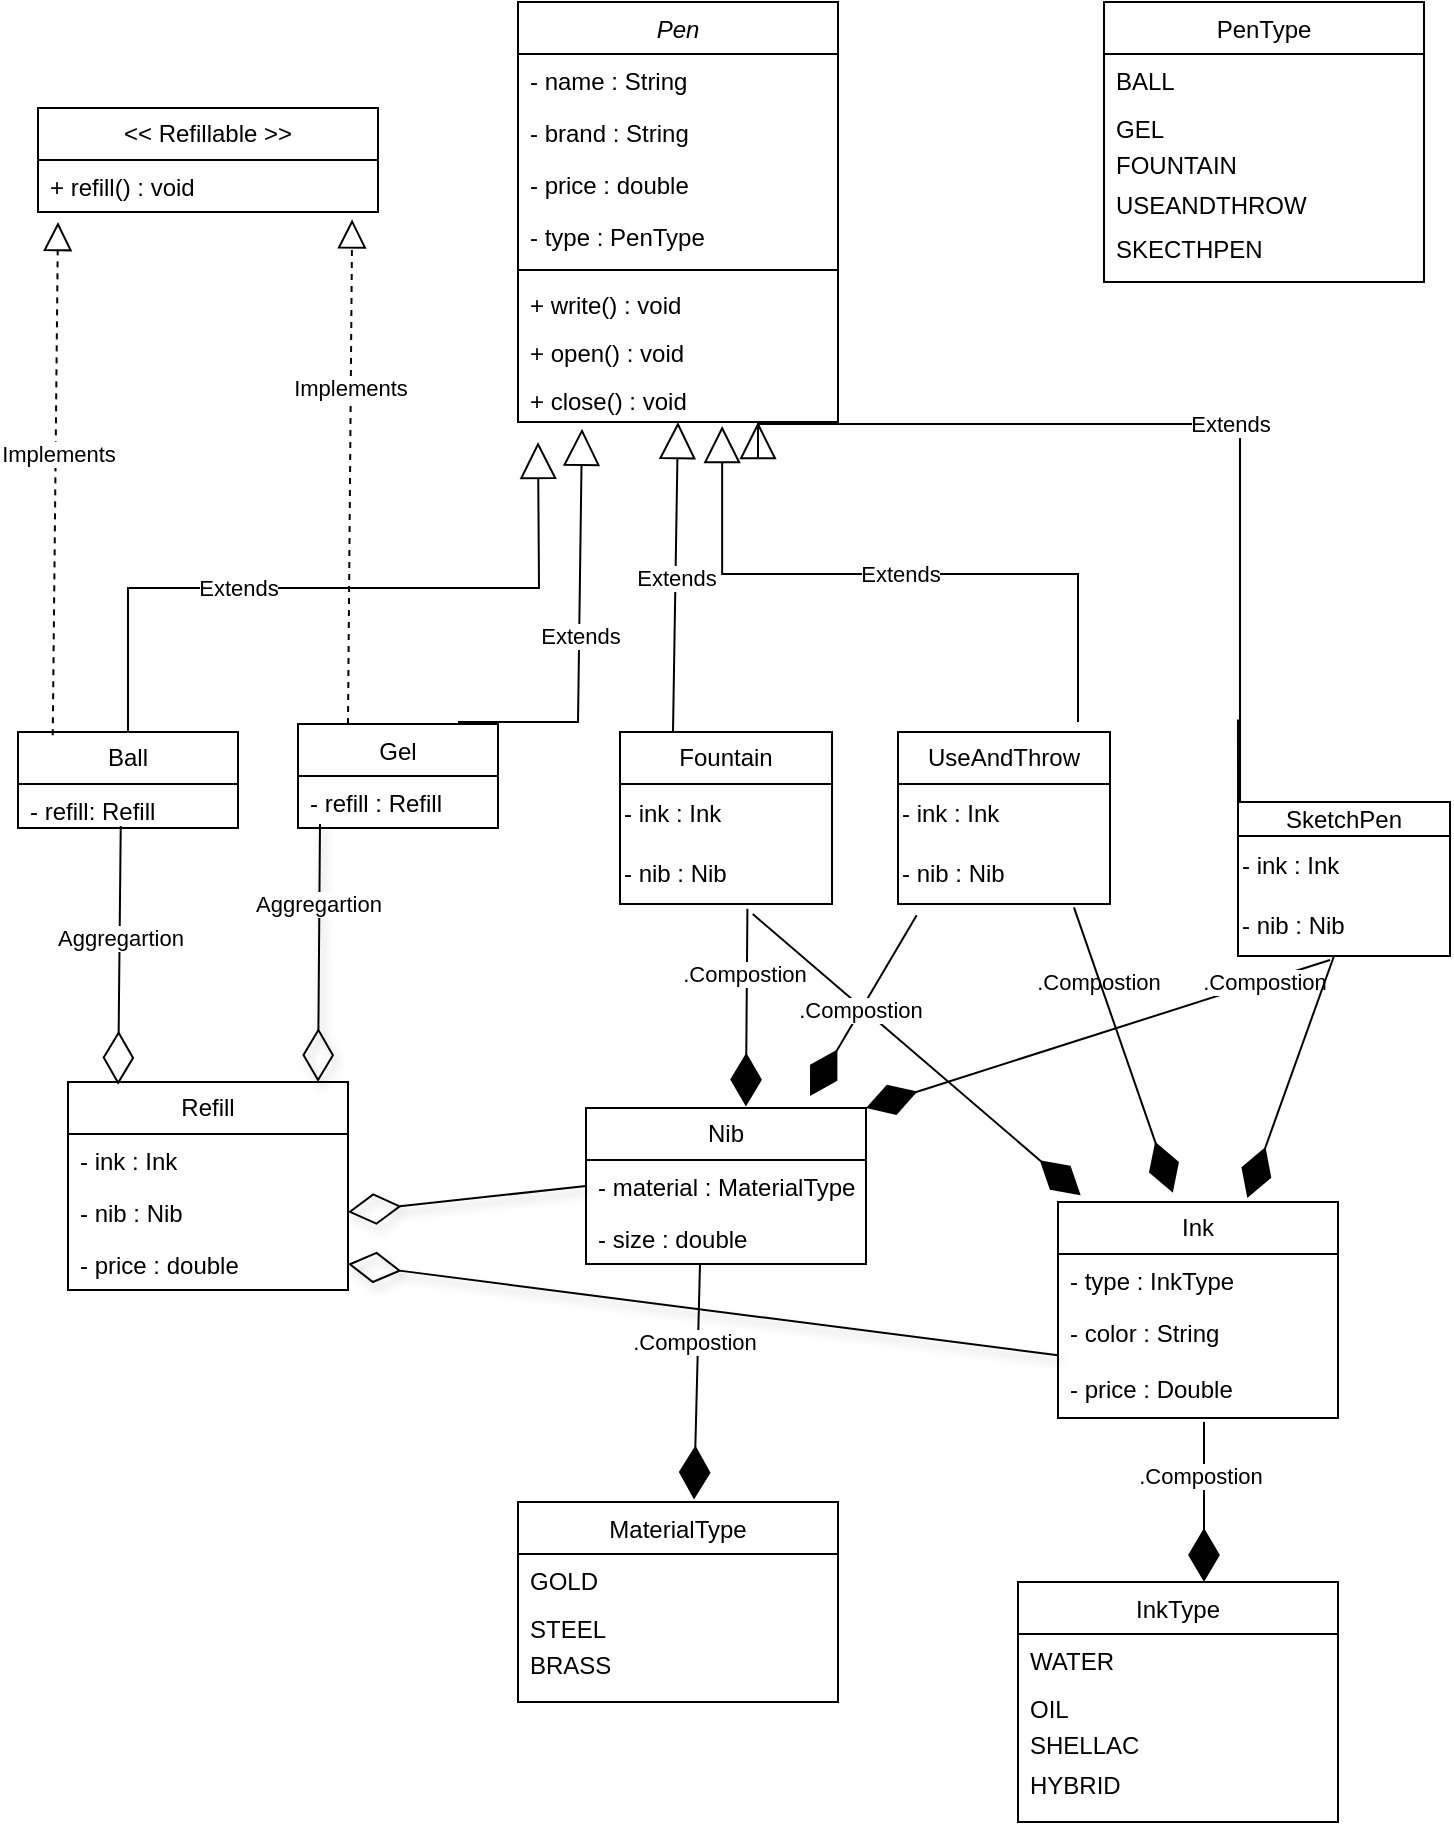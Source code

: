 <mxfile version="23.1.5" type="device">
  <diagram id="C5RBs43oDa-KdzZeNtuy" name="Page-1">
    <mxGraphModel dx="794" dy="507" grid="1" gridSize="10" guides="1" tooltips="1" connect="1" arrows="1" fold="1" page="1" pageScale="1" pageWidth="827" pageHeight="1169" math="0" shadow="0">
      <root>
        <mxCell id="WIyWlLk6GJQsqaUBKTNV-0" />
        <mxCell id="WIyWlLk6GJQsqaUBKTNV-1" parent="WIyWlLk6GJQsqaUBKTNV-0" />
        <mxCell id="zkfFHV4jXpPFQw0GAbJ--0" value="Pen" style="swimlane;fontStyle=2;align=center;verticalAlign=top;childLayout=stackLayout;horizontal=1;startSize=26;horizontalStack=0;resizeParent=1;resizeLast=0;collapsible=1;marginBottom=0;rounded=0;shadow=0;strokeWidth=1;" parent="WIyWlLk6GJQsqaUBKTNV-1" vertex="1">
          <mxGeometry x="310" y="220" width="160" height="210" as="geometry">
            <mxRectangle x="230" y="140" width="160" height="26" as="alternateBounds" />
          </mxGeometry>
        </mxCell>
        <mxCell id="zkfFHV4jXpPFQw0GAbJ--1" value="- name : String&#xa;" style="text;align=left;verticalAlign=top;spacingLeft=4;spacingRight=4;overflow=hidden;rotatable=0;points=[[0,0.5],[1,0.5]];portConstraint=eastwest;" parent="zkfFHV4jXpPFQw0GAbJ--0" vertex="1">
          <mxGeometry y="26" width="160" height="26" as="geometry" />
        </mxCell>
        <mxCell id="_SVricMxGlQRWMx8SEB1-1" value="- brand : String" style="text;align=left;verticalAlign=top;spacingLeft=4;spacingRight=4;overflow=hidden;rotatable=0;points=[[0,0.5],[1,0.5]];portConstraint=eastwest;" vertex="1" parent="zkfFHV4jXpPFQw0GAbJ--0">
          <mxGeometry y="52" width="160" height="26" as="geometry" />
        </mxCell>
        <mxCell id="_SVricMxGlQRWMx8SEB1-3" value="- price : double" style="text;align=left;verticalAlign=top;spacingLeft=4;spacingRight=4;overflow=hidden;rotatable=0;points=[[0,0.5],[1,0.5]];portConstraint=eastwest;" vertex="1" parent="zkfFHV4jXpPFQw0GAbJ--0">
          <mxGeometry y="78" width="160" height="26" as="geometry" />
        </mxCell>
        <mxCell id="_SVricMxGlQRWMx8SEB1-4" value="- type : PenType" style="text;align=left;verticalAlign=top;spacingLeft=4;spacingRight=4;overflow=hidden;rotatable=0;points=[[0,0.5],[1,0.5]];portConstraint=eastwest;" vertex="1" parent="zkfFHV4jXpPFQw0GAbJ--0">
          <mxGeometry y="104" width="160" height="26" as="geometry" />
        </mxCell>
        <mxCell id="zkfFHV4jXpPFQw0GAbJ--4" value="" style="line;html=1;strokeWidth=1;align=left;verticalAlign=middle;spacingTop=-1;spacingLeft=3;spacingRight=3;rotatable=0;labelPosition=right;points=[];portConstraint=eastwest;" parent="zkfFHV4jXpPFQw0GAbJ--0" vertex="1">
          <mxGeometry y="130" width="160" height="8" as="geometry" />
        </mxCell>
        <mxCell id="zkfFHV4jXpPFQw0GAbJ--5" value="+ write() : void" style="text;align=left;verticalAlign=top;spacingLeft=4;spacingRight=4;overflow=hidden;rotatable=0;points=[[0,0.5],[1,0.5]];portConstraint=eastwest;" parent="zkfFHV4jXpPFQw0GAbJ--0" vertex="1">
          <mxGeometry y="138" width="160" height="24" as="geometry" />
        </mxCell>
        <mxCell id="_SVricMxGlQRWMx8SEB1-5" value="+ open() : void" style="text;align=left;verticalAlign=top;spacingLeft=4;spacingRight=4;overflow=hidden;rotatable=0;points=[[0,0.5],[1,0.5]];portConstraint=eastwest;" vertex="1" parent="zkfFHV4jXpPFQw0GAbJ--0">
          <mxGeometry y="162" width="160" height="24" as="geometry" />
        </mxCell>
        <mxCell id="_SVricMxGlQRWMx8SEB1-6" value="+ close() : void" style="text;align=left;verticalAlign=top;spacingLeft=4;spacingRight=4;overflow=hidden;rotatable=0;points=[[0,0.5],[1,0.5]];portConstraint=eastwest;" vertex="1" parent="zkfFHV4jXpPFQw0GAbJ--0">
          <mxGeometry y="186" width="160" height="24" as="geometry" />
        </mxCell>
        <mxCell id="_SVricMxGlQRWMx8SEB1-53" value="" style="endArrow=diamondThin;endFill=0;endSize=24;html=1;rounded=0;exitX=0.467;exitY=0.955;exitDx=0;exitDy=0;exitPerimeter=0;entryX=0.179;entryY=0.013;entryDx=0;entryDy=0;entryPerimeter=0;shadow=1;" edge="1" parent="WIyWlLk6GJQsqaUBKTNV-1">
          <mxGeometry width="160" relative="1" as="geometry">
            <mxPoint x="211" y="631" as="sourcePoint" />
            <mxPoint x="210" y="760" as="targetPoint" />
          </mxGeometry>
        </mxCell>
        <mxCell id="zkfFHV4jXpPFQw0GAbJ--13" value="Gel" style="swimlane;fontStyle=0;align=center;verticalAlign=top;childLayout=stackLayout;horizontal=1;startSize=26;horizontalStack=0;resizeParent=1;resizeLast=0;collapsible=1;marginBottom=0;rounded=0;shadow=0;strokeWidth=1;" parent="WIyWlLk6GJQsqaUBKTNV-1" vertex="1">
          <mxGeometry x="200" y="581" width="100" height="52" as="geometry">
            <mxRectangle x="340" y="380" width="170" height="26" as="alternateBounds" />
          </mxGeometry>
        </mxCell>
        <mxCell id="zkfFHV4jXpPFQw0GAbJ--14" value="- refill : Refill" style="text;align=left;verticalAlign=top;spacingLeft=4;spacingRight=4;overflow=hidden;rotatable=0;points=[[0,0.5],[1,0.5]];portConstraint=eastwest;" parent="zkfFHV4jXpPFQw0GAbJ--13" vertex="1">
          <mxGeometry y="26" width="100" height="26" as="geometry" />
        </mxCell>
        <mxCell id="zkfFHV4jXpPFQw0GAbJ--17" value="PenType" style="swimlane;fontStyle=0;align=center;verticalAlign=top;childLayout=stackLayout;horizontal=1;startSize=26;horizontalStack=0;resizeParent=1;resizeLast=0;collapsible=1;marginBottom=0;rounded=0;shadow=0;strokeWidth=1;" parent="WIyWlLk6GJQsqaUBKTNV-1" vertex="1">
          <mxGeometry x="603" y="220" width="160" height="140" as="geometry">
            <mxRectangle x="508" y="120" width="160" height="26" as="alternateBounds" />
          </mxGeometry>
        </mxCell>
        <mxCell id="zkfFHV4jXpPFQw0GAbJ--18" value="BALL" style="text;align=left;verticalAlign=top;spacingLeft=4;spacingRight=4;overflow=hidden;rotatable=0;points=[[0,0.5],[1,0.5]];portConstraint=eastwest;" parent="zkfFHV4jXpPFQw0GAbJ--17" vertex="1">
          <mxGeometry y="26" width="160" height="24" as="geometry" />
        </mxCell>
        <mxCell id="zkfFHV4jXpPFQw0GAbJ--19" value="GEL" style="text;align=left;verticalAlign=top;spacingLeft=4;spacingRight=4;overflow=hidden;rotatable=0;points=[[0,0.5],[1,0.5]];portConstraint=eastwest;rounded=0;shadow=0;html=0;" parent="zkfFHV4jXpPFQw0GAbJ--17" vertex="1">
          <mxGeometry y="50" width="160" height="18" as="geometry" />
        </mxCell>
        <mxCell id="zkfFHV4jXpPFQw0GAbJ--20" value="FOUNTAIN" style="text;align=left;verticalAlign=top;spacingLeft=4;spacingRight=4;overflow=hidden;rotatable=0;points=[[0,0.5],[1,0.5]];portConstraint=eastwest;rounded=0;shadow=0;html=0;" parent="zkfFHV4jXpPFQw0GAbJ--17" vertex="1">
          <mxGeometry y="68" width="160" height="20" as="geometry" />
        </mxCell>
        <mxCell id="_SVricMxGlQRWMx8SEB1-8" value="USEANDTHROW" style="text;align=left;verticalAlign=top;spacingLeft=4;spacingRight=4;overflow=hidden;rotatable=0;points=[[0,0.5],[1,0.5]];portConstraint=eastwest;rounded=0;shadow=0;html=0;" vertex="1" parent="zkfFHV4jXpPFQw0GAbJ--17">
          <mxGeometry y="88" width="160" height="22" as="geometry" />
        </mxCell>
        <mxCell id="_SVricMxGlQRWMx8SEB1-9" value="SKECTHPEN" style="text;align=left;verticalAlign=top;spacingLeft=4;spacingRight=4;overflow=hidden;rotatable=0;points=[[0,0.5],[1,0.5]];portConstraint=eastwest;rounded=0;shadow=0;html=0;" vertex="1" parent="zkfFHV4jXpPFQw0GAbJ--17">
          <mxGeometry y="110" width="160" height="20" as="geometry" />
        </mxCell>
        <mxCell id="_SVricMxGlQRWMx8SEB1-13" value="Ball" style="swimlane;fontStyle=0;childLayout=stackLayout;horizontal=1;startSize=26;fillColor=none;horizontalStack=0;resizeParent=1;resizeParentMax=0;resizeLast=0;collapsible=1;marginBottom=0;whiteSpace=wrap;html=1;" vertex="1" parent="WIyWlLk6GJQsqaUBKTNV-1">
          <mxGeometry x="60" y="585" width="110" height="48" as="geometry" />
        </mxCell>
        <mxCell id="_SVricMxGlQRWMx8SEB1-14" value="- refill: Refill" style="text;strokeColor=none;fillColor=none;align=left;verticalAlign=top;spacingLeft=4;spacingRight=4;overflow=hidden;rotatable=0;points=[[0,0.5],[1,0.5]];portConstraint=eastwest;whiteSpace=wrap;html=1;" vertex="1" parent="_SVricMxGlQRWMx8SEB1-13">
          <mxGeometry y="26" width="110" height="22" as="geometry" />
        </mxCell>
        <mxCell id="_SVricMxGlQRWMx8SEB1-17" value="Extends" style="endArrow=block;endSize=16;endFill=0;html=1;rounded=0;entryX=0.2;entryY=1.139;entryDx=0;entryDy=0;entryPerimeter=0;" edge="1" parent="WIyWlLk6GJQsqaUBKTNV-1" target="_SVricMxGlQRWMx8SEB1-6">
          <mxGeometry width="160" relative="1" as="geometry">
            <mxPoint x="280" y="580" as="sourcePoint" />
            <mxPoint x="490" y="500" as="targetPoint" />
            <Array as="points">
              <mxPoint x="340" y="580" />
            </Array>
          </mxGeometry>
        </mxCell>
        <mxCell id="_SVricMxGlQRWMx8SEB1-18" value="Fountain" style="swimlane;fontStyle=0;childLayout=stackLayout;horizontal=1;startSize=26;fillColor=none;horizontalStack=0;resizeParent=1;resizeParentMax=0;resizeLast=0;collapsible=1;marginBottom=0;whiteSpace=wrap;html=1;" vertex="1" parent="WIyWlLk6GJQsqaUBKTNV-1">
          <mxGeometry x="361" y="585" width="106" height="86" as="geometry" />
        </mxCell>
        <mxCell id="_SVricMxGlQRWMx8SEB1-54" value="- ink : Ink" style="text;html=1;align=left;verticalAlign=middle;resizable=0;points=[];autosize=1;strokeColor=none;fillColor=none;" vertex="1" parent="_SVricMxGlQRWMx8SEB1-18">
          <mxGeometry y="26" width="106" height="30" as="geometry" />
        </mxCell>
        <mxCell id="_SVricMxGlQRWMx8SEB1-55" value="- nib : Nib" style="text;html=1;align=left;verticalAlign=middle;resizable=0;points=[];autosize=1;strokeColor=none;fillColor=none;" vertex="1" parent="_SVricMxGlQRWMx8SEB1-18">
          <mxGeometry y="56" width="106" height="30" as="geometry" />
        </mxCell>
        <mxCell id="_SVricMxGlQRWMx8SEB1-22" value="UseAndThrow" style="swimlane;fontStyle=0;childLayout=stackLayout;horizontal=1;startSize=26;fillColor=none;horizontalStack=0;resizeParent=1;resizeParentMax=0;resizeLast=0;collapsible=1;marginBottom=0;whiteSpace=wrap;html=1;" vertex="1" parent="WIyWlLk6GJQsqaUBKTNV-1">
          <mxGeometry x="500" y="585" width="106" height="86" as="geometry" />
        </mxCell>
        <mxCell id="_SVricMxGlQRWMx8SEB1-56" value="- ink : Ink" style="text;html=1;align=left;verticalAlign=middle;resizable=0;points=[];autosize=1;strokeColor=none;fillColor=none;" vertex="1" parent="_SVricMxGlQRWMx8SEB1-22">
          <mxGeometry y="26" width="106" height="30" as="geometry" />
        </mxCell>
        <mxCell id="_SVricMxGlQRWMx8SEB1-57" value="- nib : Nib" style="text;html=1;align=left;verticalAlign=middle;resizable=0;points=[];autosize=1;strokeColor=none;fillColor=none;" vertex="1" parent="_SVricMxGlQRWMx8SEB1-22">
          <mxGeometry y="56" width="106" height="30" as="geometry" />
        </mxCell>
        <mxCell id="_SVricMxGlQRWMx8SEB1-25" value="SketchPen" style="swimlane;fontStyle=0;childLayout=stackLayout;horizontal=1;startSize=17;fillColor=none;horizontalStack=0;resizeParent=1;resizeParentMax=0;resizeLast=0;collapsible=1;marginBottom=0;whiteSpace=wrap;html=1;" vertex="1" parent="WIyWlLk6GJQsqaUBKTNV-1">
          <mxGeometry x="670" y="620" width="106" height="77" as="geometry" />
        </mxCell>
        <mxCell id="_SVricMxGlQRWMx8SEB1-58" value="- ink : Ink" style="text;html=1;align=left;verticalAlign=middle;resizable=0;points=[];autosize=1;strokeColor=none;fillColor=none;" vertex="1" parent="_SVricMxGlQRWMx8SEB1-25">
          <mxGeometry y="17" width="106" height="30" as="geometry" />
        </mxCell>
        <mxCell id="_SVricMxGlQRWMx8SEB1-59" value="- nib : Nib" style="text;html=1;align=left;verticalAlign=middle;resizable=0;points=[];autosize=1;strokeColor=none;fillColor=none;" vertex="1" parent="_SVricMxGlQRWMx8SEB1-25">
          <mxGeometry y="47" width="106" height="30" as="geometry" />
        </mxCell>
        <mxCell id="_SVricMxGlQRWMx8SEB1-28" value="Extends" style="endArrow=block;endSize=16;endFill=0;html=1;rounded=0;exitX=0.25;exitY=0;exitDx=0;exitDy=0;entryX=0.5;entryY=1;entryDx=0;entryDy=0;entryPerimeter=0;" edge="1" parent="WIyWlLk6GJQsqaUBKTNV-1" source="_SVricMxGlQRWMx8SEB1-18" target="_SVricMxGlQRWMx8SEB1-6">
          <mxGeometry width="160" relative="1" as="geometry">
            <mxPoint x="270" y="530" as="sourcePoint" />
            <mxPoint x="400" y="440" as="targetPoint" />
          </mxGeometry>
        </mxCell>
        <mxCell id="_SVricMxGlQRWMx8SEB1-29" value="Extends" style="endArrow=block;endSize=16;endFill=0;html=1;rounded=0;entryX=0.638;entryY=1.083;entryDx=0;entryDy=0;entryPerimeter=0;edgeStyle=elbowEdgeStyle;elbow=vertical;" edge="1" parent="WIyWlLk6GJQsqaUBKTNV-1" target="_SVricMxGlQRWMx8SEB1-6">
          <mxGeometry width="160" relative="1" as="geometry">
            <mxPoint x="590" y="580" as="sourcePoint" />
            <mxPoint x="432" y="428" as="targetPoint" />
          </mxGeometry>
        </mxCell>
        <mxCell id="_SVricMxGlQRWMx8SEB1-30" value="Extends" style="endArrow=block;endSize=16;endFill=0;html=1;rounded=0;exitX=0.39;exitY=-0.033;exitDx=0;exitDy=0;exitPerimeter=0;edgeStyle=orthogonalEdgeStyle;" edge="1" parent="WIyWlLk6GJQsqaUBKTNV-1">
          <mxGeometry width="160" relative="1" as="geometry">
            <mxPoint x="669.98" y="578.69" as="sourcePoint" />
            <mxPoint x="430" y="430" as="targetPoint" />
            <Array as="points">
              <mxPoint x="670" y="620" />
              <mxPoint x="671" y="620" />
              <mxPoint x="671" y="431" />
            </Array>
          </mxGeometry>
        </mxCell>
        <mxCell id="_SVricMxGlQRWMx8SEB1-31" value="&amp;lt;&amp;lt; Refillable &amp;gt;&amp;gt;" style="swimlane;fontStyle=0;childLayout=stackLayout;horizontal=1;startSize=26;fillColor=none;horizontalStack=0;resizeParent=1;resizeParentMax=0;resizeLast=0;collapsible=1;marginBottom=0;whiteSpace=wrap;html=1;" vertex="1" parent="WIyWlLk6GJQsqaUBKTNV-1">
          <mxGeometry x="70" y="273" width="170" height="52" as="geometry" />
        </mxCell>
        <mxCell id="_SVricMxGlQRWMx8SEB1-32" value="+ refill() : void" style="text;strokeColor=none;fillColor=none;align=left;verticalAlign=top;spacingLeft=4;spacingRight=4;overflow=hidden;rotatable=0;points=[[0,0.5],[1,0.5]];portConstraint=eastwest;whiteSpace=wrap;html=1;" vertex="1" parent="_SVricMxGlQRWMx8SEB1-31">
          <mxGeometry y="26" width="170" height="26" as="geometry" />
        </mxCell>
        <mxCell id="_SVricMxGlQRWMx8SEB1-36" value="" style="endArrow=block;dashed=1;endFill=0;endSize=12;html=1;rounded=0;exitX=0.158;exitY=0.035;exitDx=0;exitDy=0;exitPerimeter=0;" edge="1" parent="WIyWlLk6GJQsqaUBKTNV-1" source="_SVricMxGlQRWMx8SEB1-13">
          <mxGeometry width="160" relative="1" as="geometry">
            <mxPoint x="290" y="410" as="sourcePoint" />
            <mxPoint x="80" y="330" as="targetPoint" />
          </mxGeometry>
        </mxCell>
        <mxCell id="_SVricMxGlQRWMx8SEB1-37" value="Implements" style="edgeLabel;html=1;align=center;verticalAlign=middle;resizable=0;points=[];" vertex="1" connectable="0" parent="_SVricMxGlQRWMx8SEB1-36">
          <mxGeometry x="0.096" y="-1" relative="1" as="geometry">
            <mxPoint as="offset" />
          </mxGeometry>
        </mxCell>
        <mxCell id="_SVricMxGlQRWMx8SEB1-38" value="" style="endArrow=block;dashed=1;endFill=0;endSize=12;html=1;rounded=0;exitX=0.25;exitY=0;exitDx=0;exitDy=0;entryX=0.924;entryY=1.141;entryDx=0;entryDy=0;entryPerimeter=0;" edge="1" parent="WIyWlLk6GJQsqaUBKTNV-1" source="zkfFHV4jXpPFQw0GAbJ--13" target="_SVricMxGlQRWMx8SEB1-32">
          <mxGeometry width="160" relative="1" as="geometry">
            <mxPoint x="290" y="410" as="sourcePoint" />
            <mxPoint x="160" y="330" as="targetPoint" />
          </mxGeometry>
        </mxCell>
        <mxCell id="_SVricMxGlQRWMx8SEB1-39" value="Implements" style="edgeLabel;html=1;align=center;verticalAlign=middle;resizable=0;points=[];" vertex="1" connectable="0" parent="_SVricMxGlQRWMx8SEB1-38">
          <mxGeometry x="0.337" y="1" relative="1" as="geometry">
            <mxPoint as="offset" />
          </mxGeometry>
        </mxCell>
        <mxCell id="_SVricMxGlQRWMx8SEB1-47" value="Extends" style="endArrow=block;endSize=16;endFill=0;html=1;rounded=0;exitX=0.5;exitY=0;exitDx=0;exitDy=0;edgeStyle=orthogonalEdgeStyle;" edge="1" parent="WIyWlLk6GJQsqaUBKTNV-1" source="_SVricMxGlQRWMx8SEB1-13">
          <mxGeometry x="-0.275" width="160" relative="1" as="geometry">
            <mxPoint x="290" y="450" as="sourcePoint" />
            <mxPoint x="320" y="440" as="targetPoint" />
            <mxPoint as="offset" />
          </mxGeometry>
        </mxCell>
        <mxCell id="_SVricMxGlQRWMx8SEB1-48" value="Refill" style="swimlane;fontStyle=0;childLayout=stackLayout;horizontal=1;startSize=26;fillColor=none;horizontalStack=0;resizeParent=1;resizeParentMax=0;resizeLast=0;collapsible=1;marginBottom=0;whiteSpace=wrap;html=1;" vertex="1" parent="WIyWlLk6GJQsqaUBKTNV-1">
          <mxGeometry x="85" y="760" width="140" height="104" as="geometry" />
        </mxCell>
        <mxCell id="_SVricMxGlQRWMx8SEB1-49" value="- ink : Ink" style="text;strokeColor=none;fillColor=none;align=left;verticalAlign=top;spacingLeft=4;spacingRight=4;overflow=hidden;rotatable=0;points=[[0,0.5],[1,0.5]];portConstraint=eastwest;whiteSpace=wrap;html=1;" vertex="1" parent="_SVricMxGlQRWMx8SEB1-48">
          <mxGeometry y="26" width="140" height="26" as="geometry" />
        </mxCell>
        <mxCell id="_SVricMxGlQRWMx8SEB1-50" value="- nib : Nib" style="text;strokeColor=none;fillColor=none;align=left;verticalAlign=top;spacingLeft=4;spacingRight=4;overflow=hidden;rotatable=0;points=[[0,0.5],[1,0.5]];portConstraint=eastwest;whiteSpace=wrap;html=1;" vertex="1" parent="_SVricMxGlQRWMx8SEB1-48">
          <mxGeometry y="52" width="140" height="26" as="geometry" />
        </mxCell>
        <mxCell id="_SVricMxGlQRWMx8SEB1-51" value="- price : double" style="text;strokeColor=none;fillColor=none;align=left;verticalAlign=top;spacingLeft=4;spacingRight=4;overflow=hidden;rotatable=0;points=[[0,0.5],[1,0.5]];portConstraint=eastwest;whiteSpace=wrap;html=1;" vertex="1" parent="_SVricMxGlQRWMx8SEB1-48">
          <mxGeometry y="78" width="140" height="26" as="geometry" />
        </mxCell>
        <mxCell id="_SVricMxGlQRWMx8SEB1-52" value="" style="endArrow=diamondThin;endFill=0;endSize=24;html=1;rounded=0;exitX=0.467;exitY=0.955;exitDx=0;exitDy=0;exitPerimeter=0;entryX=0.179;entryY=0.013;entryDx=0;entryDy=0;entryPerimeter=0;" edge="1" parent="WIyWlLk6GJQsqaUBKTNV-1" source="_SVricMxGlQRWMx8SEB1-14" target="_SVricMxGlQRWMx8SEB1-48">
          <mxGeometry width="160" relative="1" as="geometry">
            <mxPoint x="290" y="650" as="sourcePoint" />
            <mxPoint x="120" y="750" as="targetPoint" />
          </mxGeometry>
        </mxCell>
        <mxCell id="_SVricMxGlQRWMx8SEB1-61" value="Aggregartion" style="edgeLabel;html=1;align=center;verticalAlign=middle;resizable=0;points=[];shadow=1;" vertex="1" connectable="0" parent="_SVricMxGlQRWMx8SEB1-52">
          <mxGeometry x="-0.145" relative="1" as="geometry">
            <mxPoint x="99" y="-17" as="offset" />
          </mxGeometry>
        </mxCell>
        <mxCell id="_SVricMxGlQRWMx8SEB1-60" value="Aggregartion" style="edgeLabel;html=1;align=center;verticalAlign=middle;resizable=0;points=[];" vertex="1" connectable="0" parent="_SVricMxGlQRWMx8SEB1-52">
          <mxGeometry x="-0.145" relative="1" as="geometry">
            <mxPoint as="offset" />
          </mxGeometry>
        </mxCell>
        <mxCell id="_SVricMxGlQRWMx8SEB1-62" value="Nib" style="swimlane;fontStyle=0;childLayout=stackLayout;horizontal=1;startSize=26;fillColor=none;horizontalStack=0;resizeParent=1;resizeParentMax=0;resizeLast=0;collapsible=1;marginBottom=0;whiteSpace=wrap;html=1;" vertex="1" parent="WIyWlLk6GJQsqaUBKTNV-1">
          <mxGeometry x="344" y="773" width="140" height="78" as="geometry" />
        </mxCell>
        <mxCell id="_SVricMxGlQRWMx8SEB1-63" value="- material : MaterialType" style="text;strokeColor=none;fillColor=none;align=left;verticalAlign=top;spacingLeft=4;spacingRight=4;overflow=hidden;rotatable=0;points=[[0,0.5],[1,0.5]];portConstraint=eastwest;whiteSpace=wrap;html=1;" vertex="1" parent="_SVricMxGlQRWMx8SEB1-62">
          <mxGeometry y="26" width="140" height="26" as="geometry" />
        </mxCell>
        <mxCell id="_SVricMxGlQRWMx8SEB1-64" value="- size : double" style="text;strokeColor=none;fillColor=none;align=left;verticalAlign=top;spacingLeft=4;spacingRight=4;overflow=hidden;rotatable=0;points=[[0,0.5],[1,0.5]];portConstraint=eastwest;whiteSpace=wrap;html=1;" vertex="1" parent="_SVricMxGlQRWMx8SEB1-62">
          <mxGeometry y="52" width="140" height="26" as="geometry" />
        </mxCell>
        <mxCell id="_SVricMxGlQRWMx8SEB1-66" value="Ink" style="swimlane;fontStyle=0;childLayout=stackLayout;horizontal=1;startSize=26;fillColor=none;horizontalStack=0;resizeParent=1;resizeParentMax=0;resizeLast=0;collapsible=1;marginBottom=0;whiteSpace=wrap;html=1;" vertex="1" parent="WIyWlLk6GJQsqaUBKTNV-1">
          <mxGeometry x="580" y="820" width="140" height="108" as="geometry" />
        </mxCell>
        <mxCell id="_SVricMxGlQRWMx8SEB1-67" value="- type : InkType" style="text;strokeColor=none;fillColor=none;align=left;verticalAlign=top;spacingLeft=4;spacingRight=4;overflow=hidden;rotatable=0;points=[[0,0.5],[1,0.5]];portConstraint=eastwest;whiteSpace=wrap;html=1;" vertex="1" parent="_SVricMxGlQRWMx8SEB1-66">
          <mxGeometry y="26" width="140" height="26" as="geometry" />
        </mxCell>
        <mxCell id="_SVricMxGlQRWMx8SEB1-68" value="- color : String" style="text;strokeColor=none;fillColor=none;align=left;verticalAlign=top;spacingLeft=4;spacingRight=4;overflow=hidden;rotatable=0;points=[[0,0.5],[1,0.5]];portConstraint=eastwest;whiteSpace=wrap;html=1;" vertex="1" parent="_SVricMxGlQRWMx8SEB1-66">
          <mxGeometry y="52" width="140" height="28" as="geometry" />
        </mxCell>
        <mxCell id="_SVricMxGlQRWMx8SEB1-70" value="- price : Double" style="text;strokeColor=none;fillColor=none;align=left;verticalAlign=top;spacingLeft=4;spacingRight=4;overflow=hidden;rotatable=0;points=[[0,0.5],[1,0.5]];portConstraint=eastwest;whiteSpace=wrap;html=1;" vertex="1" parent="_SVricMxGlQRWMx8SEB1-66">
          <mxGeometry y="80" width="140" height="28" as="geometry" />
        </mxCell>
        <mxCell id="_SVricMxGlQRWMx8SEB1-71" value="" style="endArrow=diamondThin;endFill=1;endSize=24;html=1;rounded=0;exitX=0.601;exitY=1.078;exitDx=0;exitDy=0;exitPerimeter=0;entryX=0.571;entryY=-0.009;entryDx=0;entryDy=0;entryPerimeter=0;" edge="1" parent="WIyWlLk6GJQsqaUBKTNV-1" source="_SVricMxGlQRWMx8SEB1-55" target="_SVricMxGlQRWMx8SEB1-62">
          <mxGeometry width="160" relative="1" as="geometry">
            <mxPoint x="320" y="770" as="sourcePoint" />
            <mxPoint x="425" y="780" as="targetPoint" />
          </mxGeometry>
        </mxCell>
        <mxCell id="_SVricMxGlQRWMx8SEB1-75" value=".Compostion" style="edgeLabel;html=1;align=center;verticalAlign=middle;resizable=0;points=[];" vertex="1" connectable="0" parent="_SVricMxGlQRWMx8SEB1-71">
          <mxGeometry x="-0.339" y="-2" relative="1" as="geometry">
            <mxPoint as="offset" />
          </mxGeometry>
        </mxCell>
        <mxCell id="_SVricMxGlQRWMx8SEB1-72" value="" style="endArrow=diamondThin;endFill=1;endSize=24;html=1;rounded=0;exitX=0.088;exitY=1.189;exitDx=0;exitDy=0;exitPerimeter=0;entryX=0.8;entryY=-0.077;entryDx=0;entryDy=0;entryPerimeter=0;" edge="1" parent="WIyWlLk6GJQsqaUBKTNV-1" source="_SVricMxGlQRWMx8SEB1-57" target="_SVricMxGlQRWMx8SEB1-62">
          <mxGeometry width="160" relative="1" as="geometry">
            <mxPoint x="580" y="671" as="sourcePoint" />
            <mxPoint x="580" y="780" as="targetPoint" />
          </mxGeometry>
        </mxCell>
        <mxCell id="_SVricMxGlQRWMx8SEB1-73" value="" style="endArrow=diamondThin;endFill=1;endSize=24;html=1;rounded=0;exitX=0.434;exitY=1.067;exitDx=0;exitDy=0;exitPerimeter=0;entryX=1;entryY=0;entryDx=0;entryDy=0;" edge="1" parent="WIyWlLk6GJQsqaUBKTNV-1" source="_SVricMxGlQRWMx8SEB1-59" target="_SVricMxGlQRWMx8SEB1-62">
          <mxGeometry width="160" relative="1" as="geometry">
            <mxPoint x="651" y="660" as="sourcePoint" />
            <mxPoint x="676" y="780" as="targetPoint" />
          </mxGeometry>
        </mxCell>
        <mxCell id="_SVricMxGlQRWMx8SEB1-76" value=".Compostion" style="edgeLabel;html=1;align=center;verticalAlign=middle;resizable=0;points=[];" vertex="1" connectable="0" parent="WIyWlLk6GJQsqaUBKTNV-1">
          <mxGeometry x="600.003" y="709.995" as="geometry" />
        </mxCell>
        <mxCell id="_SVricMxGlQRWMx8SEB1-77" value=".Compostion" style="edgeLabel;html=1;align=center;verticalAlign=middle;resizable=0;points=[];" vertex="1" connectable="0" parent="WIyWlLk6GJQsqaUBKTNV-1">
          <mxGeometry x="683.003" y="709.995" as="geometry" />
        </mxCell>
        <mxCell id="_SVricMxGlQRWMx8SEB1-78" value="" style="endArrow=diamondThin;endFill=1;endSize=24;html=1;rounded=0;exitX=0.626;exitY=1.167;exitDx=0;exitDy=0;exitPerimeter=0;entryX=0.081;entryY=-0.031;entryDx=0;entryDy=0;entryPerimeter=0;" edge="1" parent="WIyWlLk6GJQsqaUBKTNV-1" source="_SVricMxGlQRWMx8SEB1-55" target="_SVricMxGlQRWMx8SEB1-66">
          <mxGeometry width="160" relative="1" as="geometry">
            <mxPoint x="435" y="683" as="sourcePoint" />
            <mxPoint x="620" y="780" as="targetPoint" />
          </mxGeometry>
        </mxCell>
        <mxCell id="_SVricMxGlQRWMx8SEB1-79" value=".Compostion" style="edgeLabel;html=1;align=center;verticalAlign=middle;resizable=0;points=[];" vertex="1" connectable="0" parent="_SVricMxGlQRWMx8SEB1-78">
          <mxGeometry x="-0.339" y="-2" relative="1" as="geometry">
            <mxPoint as="offset" />
          </mxGeometry>
        </mxCell>
        <mxCell id="_SVricMxGlQRWMx8SEB1-80" value="" style="endArrow=diamondThin;endFill=1;endSize=24;html=1;rounded=0;exitX=0.83;exitY=1.056;exitDx=0;exitDy=0;exitPerimeter=0;entryX=0.41;entryY=-0.043;entryDx=0;entryDy=0;entryPerimeter=0;" edge="1" parent="WIyWlLk6GJQsqaUBKTNV-1" source="_SVricMxGlQRWMx8SEB1-57" target="_SVricMxGlQRWMx8SEB1-66">
          <mxGeometry width="160" relative="1" as="geometry">
            <mxPoint x="564" y="730" as="sourcePoint" />
            <mxPoint x="630" y="780" as="targetPoint" />
          </mxGeometry>
        </mxCell>
        <mxCell id="_SVricMxGlQRWMx8SEB1-81" value="" style="endArrow=diamondThin;endFill=1;endSize=24;html=1;rounded=0;exitX=0.83;exitY=1.056;exitDx=0;exitDy=0;exitPerimeter=0;entryX=0.676;entryY=-0.019;entryDx=0;entryDy=0;entryPerimeter=0;" edge="1" parent="WIyWlLk6GJQsqaUBKTNV-1" target="_SVricMxGlQRWMx8SEB1-66">
          <mxGeometry width="160" relative="1" as="geometry">
            <mxPoint x="718" y="697" as="sourcePoint" />
            <mxPoint x="670" y="780" as="targetPoint" />
          </mxGeometry>
        </mxCell>
        <mxCell id="_SVricMxGlQRWMx8SEB1-82" value="InkType" style="swimlane;fontStyle=0;align=center;verticalAlign=top;childLayout=stackLayout;horizontal=1;startSize=26;horizontalStack=0;resizeParent=1;resizeLast=0;collapsible=1;marginBottom=0;rounded=0;shadow=0;strokeWidth=1;" vertex="1" parent="WIyWlLk6GJQsqaUBKTNV-1">
          <mxGeometry x="560" y="1010" width="160" height="120" as="geometry">
            <mxRectangle x="508" y="120" width="160" height="26" as="alternateBounds" />
          </mxGeometry>
        </mxCell>
        <mxCell id="_SVricMxGlQRWMx8SEB1-102" value="" style="endArrow=diamondThin;endFill=1;endSize=24;html=1;rounded=0;exitX=0.601;exitY=1.078;exitDx=0;exitDy=0;exitPerimeter=0;" edge="1" parent="_SVricMxGlQRWMx8SEB1-82">
          <mxGeometry width="160" relative="1" as="geometry">
            <mxPoint x="93" y="-80" as="sourcePoint" />
            <mxPoint x="93" as="targetPoint" />
          </mxGeometry>
        </mxCell>
        <mxCell id="_SVricMxGlQRWMx8SEB1-103" value=".Compostion" style="edgeLabel;html=1;align=center;verticalAlign=middle;resizable=0;points=[];" vertex="1" connectable="0" parent="_SVricMxGlQRWMx8SEB1-102">
          <mxGeometry x="-0.339" y="-2" relative="1" as="geometry">
            <mxPoint as="offset" />
          </mxGeometry>
        </mxCell>
        <mxCell id="_SVricMxGlQRWMx8SEB1-83" value="WATER" style="text;align=left;verticalAlign=top;spacingLeft=4;spacingRight=4;overflow=hidden;rotatable=0;points=[[0,0.5],[1,0.5]];portConstraint=eastwest;" vertex="1" parent="_SVricMxGlQRWMx8SEB1-82">
          <mxGeometry y="26" width="160" height="24" as="geometry" />
        </mxCell>
        <mxCell id="_SVricMxGlQRWMx8SEB1-84" value="OIL" style="text;align=left;verticalAlign=top;spacingLeft=4;spacingRight=4;overflow=hidden;rotatable=0;points=[[0,0.5],[1,0.5]];portConstraint=eastwest;rounded=0;shadow=0;html=0;" vertex="1" parent="_SVricMxGlQRWMx8SEB1-82">
          <mxGeometry y="50" width="160" height="18" as="geometry" />
        </mxCell>
        <mxCell id="_SVricMxGlQRWMx8SEB1-85" value="SHELLAC" style="text;align=left;verticalAlign=top;spacingLeft=4;spacingRight=4;overflow=hidden;rotatable=0;points=[[0,0.5],[1,0.5]];portConstraint=eastwest;rounded=0;shadow=0;html=0;" vertex="1" parent="_SVricMxGlQRWMx8SEB1-82">
          <mxGeometry y="68" width="160" height="20" as="geometry" />
        </mxCell>
        <mxCell id="_SVricMxGlQRWMx8SEB1-86" value="HYBRID" style="text;align=left;verticalAlign=top;spacingLeft=4;spacingRight=4;overflow=hidden;rotatable=0;points=[[0,0.5],[1,0.5]];portConstraint=eastwest;rounded=0;shadow=0;html=0;" vertex="1" parent="_SVricMxGlQRWMx8SEB1-82">
          <mxGeometry y="88" width="160" height="22" as="geometry" />
        </mxCell>
        <mxCell id="_SVricMxGlQRWMx8SEB1-89" value="MaterialType" style="swimlane;fontStyle=0;align=center;verticalAlign=top;childLayout=stackLayout;horizontal=1;startSize=26;horizontalStack=0;resizeParent=1;resizeLast=0;collapsible=1;marginBottom=0;rounded=0;shadow=0;strokeWidth=1;" vertex="1" parent="WIyWlLk6GJQsqaUBKTNV-1">
          <mxGeometry x="310" y="970" width="160" height="100" as="geometry">
            <mxRectangle x="508" y="120" width="160" height="26" as="alternateBounds" />
          </mxGeometry>
        </mxCell>
        <mxCell id="_SVricMxGlQRWMx8SEB1-90" value="GOLD" style="text;align=left;verticalAlign=top;spacingLeft=4;spacingRight=4;overflow=hidden;rotatable=0;points=[[0,0.5],[1,0.5]];portConstraint=eastwest;" vertex="1" parent="_SVricMxGlQRWMx8SEB1-89">
          <mxGeometry y="26" width="160" height="24" as="geometry" />
        </mxCell>
        <mxCell id="_SVricMxGlQRWMx8SEB1-91" value="STEEL" style="text;align=left;verticalAlign=top;spacingLeft=4;spacingRight=4;overflow=hidden;rotatable=0;points=[[0,0.5],[1,0.5]];portConstraint=eastwest;rounded=0;shadow=0;html=0;" vertex="1" parent="_SVricMxGlQRWMx8SEB1-89">
          <mxGeometry y="50" width="160" height="18" as="geometry" />
        </mxCell>
        <mxCell id="_SVricMxGlQRWMx8SEB1-92" value="BRASS" style="text;align=left;verticalAlign=top;spacingLeft=4;spacingRight=4;overflow=hidden;rotatable=0;points=[[0,0.5],[1,0.5]];portConstraint=eastwest;rounded=0;shadow=0;html=0;" vertex="1" parent="_SVricMxGlQRWMx8SEB1-89">
          <mxGeometry y="68" width="160" height="20" as="geometry" />
        </mxCell>
        <mxCell id="_SVricMxGlQRWMx8SEB1-97" value="" style="endArrow=diamondThin;endFill=0;endSize=24;html=1;rounded=0;exitX=0;exitY=0.5;exitDx=0;exitDy=0;entryX=1;entryY=0.5;entryDx=0;entryDy=0;shadow=1;" edge="1" parent="WIyWlLk6GJQsqaUBKTNV-1" source="_SVricMxGlQRWMx8SEB1-63" target="_SVricMxGlQRWMx8SEB1-50">
          <mxGeometry width="160" relative="1" as="geometry">
            <mxPoint x="291" y="800" as="sourcePoint" />
            <mxPoint x="290" y="929" as="targetPoint" />
          </mxGeometry>
        </mxCell>
        <mxCell id="_SVricMxGlQRWMx8SEB1-98" value="" style="endArrow=diamondThin;endFill=0;endSize=24;html=1;rounded=0;entryX=1;entryY=0.5;entryDx=0;entryDy=0;shadow=1;exitX=0;exitY=0.881;exitDx=0;exitDy=0;exitPerimeter=0;" edge="1" parent="WIyWlLk6GJQsqaUBKTNV-1" source="_SVricMxGlQRWMx8SEB1-68" target="_SVricMxGlQRWMx8SEB1-51">
          <mxGeometry width="160" relative="1" as="geometry">
            <mxPoint x="570" y="894" as="sourcePoint" />
            <mxPoint x="225" y="854" as="targetPoint" />
            <Array as="points" />
          </mxGeometry>
        </mxCell>
        <mxCell id="_SVricMxGlQRWMx8SEB1-100" value="" style="endArrow=diamondThin;endFill=1;endSize=24;html=1;rounded=0;exitX=0.601;exitY=1.078;exitDx=0;exitDy=0;exitPerimeter=0;entryX=0.55;entryY=-0.013;entryDx=0;entryDy=0;entryPerimeter=0;" edge="1" parent="WIyWlLk6GJQsqaUBKTNV-1" target="_SVricMxGlQRWMx8SEB1-89">
          <mxGeometry width="160" relative="1" as="geometry">
            <mxPoint x="401" y="851" as="sourcePoint" />
            <mxPoint x="400" y="950" as="targetPoint" />
          </mxGeometry>
        </mxCell>
        <mxCell id="_SVricMxGlQRWMx8SEB1-101" value=".Compostion" style="edgeLabel;html=1;align=center;verticalAlign=middle;resizable=0;points=[];" vertex="1" connectable="0" parent="_SVricMxGlQRWMx8SEB1-100">
          <mxGeometry x="-0.339" y="-2" relative="1" as="geometry">
            <mxPoint as="offset" />
          </mxGeometry>
        </mxCell>
      </root>
    </mxGraphModel>
  </diagram>
</mxfile>
